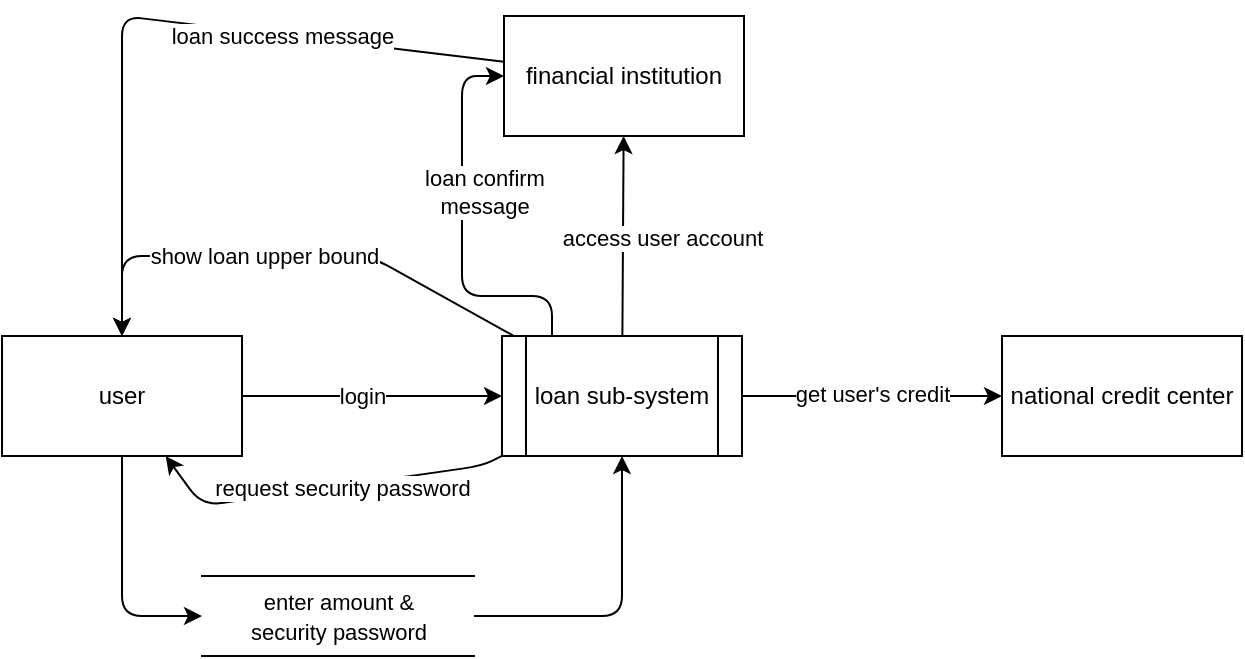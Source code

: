 <mxfile version="13.2.1" type="device"><diagram id="yVOGFw1Uqy0tbxVePh4W" name="Page-1"><mxGraphModel dx="1038" dy="499" grid="1" gridSize="10" guides="1" tooltips="1" connect="1" arrows="1" fold="1" page="1" pageScale="1" pageWidth="827" pageHeight="1169" math="0" shadow="0"><root><mxCell id="0"/><mxCell id="1" parent="0"/><mxCell id="Mh7dHoV5IwJlU5U_feaQ-1" value="loan sub-system" style="shape=process;whiteSpace=wrap;html=1;backgroundOutline=1;" parent="1" vertex="1"><mxGeometry x="350" y="260" width="120" height="60" as="geometry"/></mxCell><mxCell id="Mh7dHoV5IwJlU5U_feaQ-2" value="national credit center" style="rounded=0;whiteSpace=wrap;html=1;" parent="1" vertex="1"><mxGeometry x="600" y="260" width="120" height="60" as="geometry"/></mxCell><mxCell id="Mh7dHoV5IwJlU5U_feaQ-3" value="user" style="rounded=0;whiteSpace=wrap;html=1;" parent="1" vertex="1"><mxGeometry x="100" y="260" width="120" height="60" as="geometry"/></mxCell><mxCell id="Mh7dHoV5IwJlU5U_feaQ-10" value="financial institution" style="rounded=0;whiteSpace=wrap;html=1;" parent="1" vertex="1"><mxGeometry x="351" y="100" width="120" height="60" as="geometry"/></mxCell><mxCell id="Mh7dHoV5IwJlU5U_feaQ-11" value="" style="endArrow=classic;html=1;" parent="1" source="Mh7dHoV5IwJlU5U_feaQ-3" target="Mh7dHoV5IwJlU5U_feaQ-1" edge="1"><mxGeometry width="50" height="50" relative="1" as="geometry"><mxPoint x="190" y="230" as="sourcePoint"/><mxPoint x="240" y="180" as="targetPoint"/></mxGeometry></mxCell><mxCell id="Mh7dHoV5IwJlU5U_feaQ-12" value="login" style="edgeLabel;html=1;align=center;verticalAlign=middle;resizable=0;points=[];" parent="Mh7dHoV5IwJlU5U_feaQ-11" vertex="1" connectable="0"><mxGeometry x="-0.451" y="2" relative="1" as="geometry"><mxPoint x="24" y="2" as="offset"/></mxGeometry></mxCell><mxCell id="Mh7dHoV5IwJlU5U_feaQ-19" value="" style="endArrow=classic;html=1;" parent="1" source="Mh7dHoV5IwJlU5U_feaQ-1" target="Mh7dHoV5IwJlU5U_feaQ-10" edge="1"><mxGeometry width="50" height="50" relative="1" as="geometry"><mxPoint x="420" y="260" as="sourcePoint"/><mxPoint x="470" y="210" as="targetPoint"/></mxGeometry></mxCell><mxCell id="Mh7dHoV5IwJlU5U_feaQ-20" value="access user account" style="edgeLabel;html=1;align=center;verticalAlign=middle;resizable=0;points=[];" parent="Mh7dHoV5IwJlU5U_feaQ-19" vertex="1" connectable="0"><mxGeometry x="-0.339" y="-1" relative="1" as="geometry"><mxPoint x="18.68" y="-16.68" as="offset"/></mxGeometry></mxCell><mxCell id="Mh7dHoV5IwJlU5U_feaQ-21" value="" style="endArrow=classic;html=1;" parent="1" source="Mh7dHoV5IwJlU5U_feaQ-1" target="Mh7dHoV5IwJlU5U_feaQ-2" edge="1"><mxGeometry width="50" height="50" relative="1" as="geometry"><mxPoint x="500" y="320" as="sourcePoint"/><mxPoint x="550" y="270" as="targetPoint"/></mxGeometry></mxCell><mxCell id="Mh7dHoV5IwJlU5U_feaQ-22" value="get user's credit" style="edgeLabel;html=1;align=center;verticalAlign=middle;resizable=0;points=[];" parent="Mh7dHoV5IwJlU5U_feaQ-21" vertex="1" connectable="0"><mxGeometry x="-0.5" y="1" relative="1" as="geometry"><mxPoint x="32.5" as="offset"/></mxGeometry></mxCell><mxCell id="Mh7dHoV5IwJlU5U_feaQ-23" value="" style="endArrow=classic;html=1;" parent="1" source="Mh7dHoV5IwJlU5U_feaQ-1" target="Mh7dHoV5IwJlU5U_feaQ-3" edge="1"><mxGeometry width="50" height="50" relative="1" as="geometry"><mxPoint x="354" y="259.998" as="sourcePoint"/><mxPoint x="144" y="257.69" as="targetPoint"/><Array as="points"><mxPoint x="284" y="220"/><mxPoint x="160" y="220"/></Array></mxGeometry></mxCell><mxCell id="Mh7dHoV5IwJlU5U_feaQ-24" value="show loan upper bound" style="edgeLabel;html=1;align=center;verticalAlign=middle;resizable=0;points=[];" parent="Mh7dHoV5IwJlU5U_feaQ-23" vertex="1" connectable="0"><mxGeometry x="0.206" y="2" relative="1" as="geometry"><mxPoint x="12.63" y="-2" as="offset"/></mxGeometry></mxCell><mxCell id="Mh7dHoV5IwJlU5U_feaQ-27" value="" style="endArrow=classic;html=1;" parent="1" target="Mh7dHoV5IwJlU5U_feaQ-10" edge="1"><mxGeometry width="50" height="50" relative="1" as="geometry"><mxPoint x="375" y="260" as="sourcePoint"/><mxPoint x="377.5" y="160" as="targetPoint"/><Array as="points"><mxPoint x="375" y="240"/><mxPoint x="330" y="240"/><mxPoint x="330" y="130"/></Array></mxGeometry></mxCell><mxCell id="Mh7dHoV5IwJlU5U_feaQ-28" value="loan confirm&lt;br&gt;message" style="edgeLabel;html=1;align=center;verticalAlign=middle;resizable=0;points=[];" parent="Mh7dHoV5IwJlU5U_feaQ-27" vertex="1" connectable="0"><mxGeometry x="-0.498" y="4" relative="1" as="geometry"><mxPoint x="-5.7" y="-56.33" as="offset"/></mxGeometry></mxCell><mxCell id="csRd1YyUgxGvnyUZBbzB-1" value="" style="endArrow=classic;html=1;" edge="1" parent="1" source="Mh7dHoV5IwJlU5U_feaQ-1" target="Mh7dHoV5IwJlU5U_feaQ-3"><mxGeometry width="50" height="50" relative="1" as="geometry"><mxPoint x="350" y="320.001" as="sourcePoint"/><mxPoint x="182.104" y="320.61" as="targetPoint"/><Array as="points"><mxPoint x="340" y="324.9"/><mxPoint x="200" y="344.9"/></Array></mxGeometry></mxCell><mxCell id="csRd1YyUgxGvnyUZBbzB-2" value="request security password" style="edgeLabel;html=1;align=center;verticalAlign=middle;resizable=0;points=[];" vertex="1" connectable="0" parent="csRd1YyUgxGvnyUZBbzB-1"><mxGeometry x="0.059" relative="1" as="geometry"><mxPoint x="15.0" y="-1.47" as="offset"/></mxGeometry></mxCell><mxCell id="csRd1YyUgxGvnyUZBbzB-3" value="&lt;span style=&quot;font-size: 11px ; background-color: rgb(255 , 255 , 255)&quot;&gt;enter amount &amp;amp; &lt;br&gt;security password&lt;/span&gt;&lt;span style=&quot;font-size: 11px ; background-color: rgb(255 , 255 , 255)&quot;&gt;&lt;br&gt;&lt;/span&gt;" style="html=1;dashed=0;whitespace=wrap;shape=partialRectangle;right=0;left=0;" vertex="1" parent="1"><mxGeometry x="200" y="380" width="136" height="40" as="geometry"/></mxCell><mxCell id="csRd1YyUgxGvnyUZBbzB-4" value="" style="endArrow=classic;html=1;" edge="1" parent="1" source="Mh7dHoV5IwJlU5U_feaQ-3" target="csRd1YyUgxGvnyUZBbzB-3"><mxGeometry width="50" height="50" relative="1" as="geometry"><mxPoint x="70" y="480" as="sourcePoint"/><mxPoint x="120" y="430" as="targetPoint"/><Array as="points"><mxPoint x="160" y="400"/></Array></mxGeometry></mxCell><mxCell id="csRd1YyUgxGvnyUZBbzB-5" value="" style="endArrow=classic;html=1;" edge="1" parent="1" source="csRd1YyUgxGvnyUZBbzB-3" target="Mh7dHoV5IwJlU5U_feaQ-1"><mxGeometry width="50" height="50" relative="1" as="geometry"><mxPoint x="390" y="450" as="sourcePoint"/><mxPoint x="440" y="400" as="targetPoint"/><Array as="points"><mxPoint x="410" y="400"/></Array></mxGeometry></mxCell><mxCell id="csRd1YyUgxGvnyUZBbzB-6" value="" style="endArrow=classic;html=1;" edge="1" parent="1" source="Mh7dHoV5IwJlU5U_feaQ-10" target="Mh7dHoV5IwJlU5U_feaQ-3"><mxGeometry width="50" height="50" relative="1" as="geometry"><mxPoint x="130" y="130" as="sourcePoint"/><mxPoint x="180" y="80" as="targetPoint"/><Array as="points"><mxPoint x="160" y="100"/></Array></mxGeometry></mxCell><mxCell id="csRd1YyUgxGvnyUZBbzB-7" value="loan success message" style="edgeLabel;html=1;align=center;verticalAlign=middle;resizable=0;points=[];" vertex="1" connectable="0" parent="csRd1YyUgxGvnyUZBbzB-6"><mxGeometry x="0.164" y="-1" relative="1" as="geometry"><mxPoint x="81" y="-2.64" as="offset"/></mxGeometry></mxCell></root></mxGraphModel></diagram></mxfile>